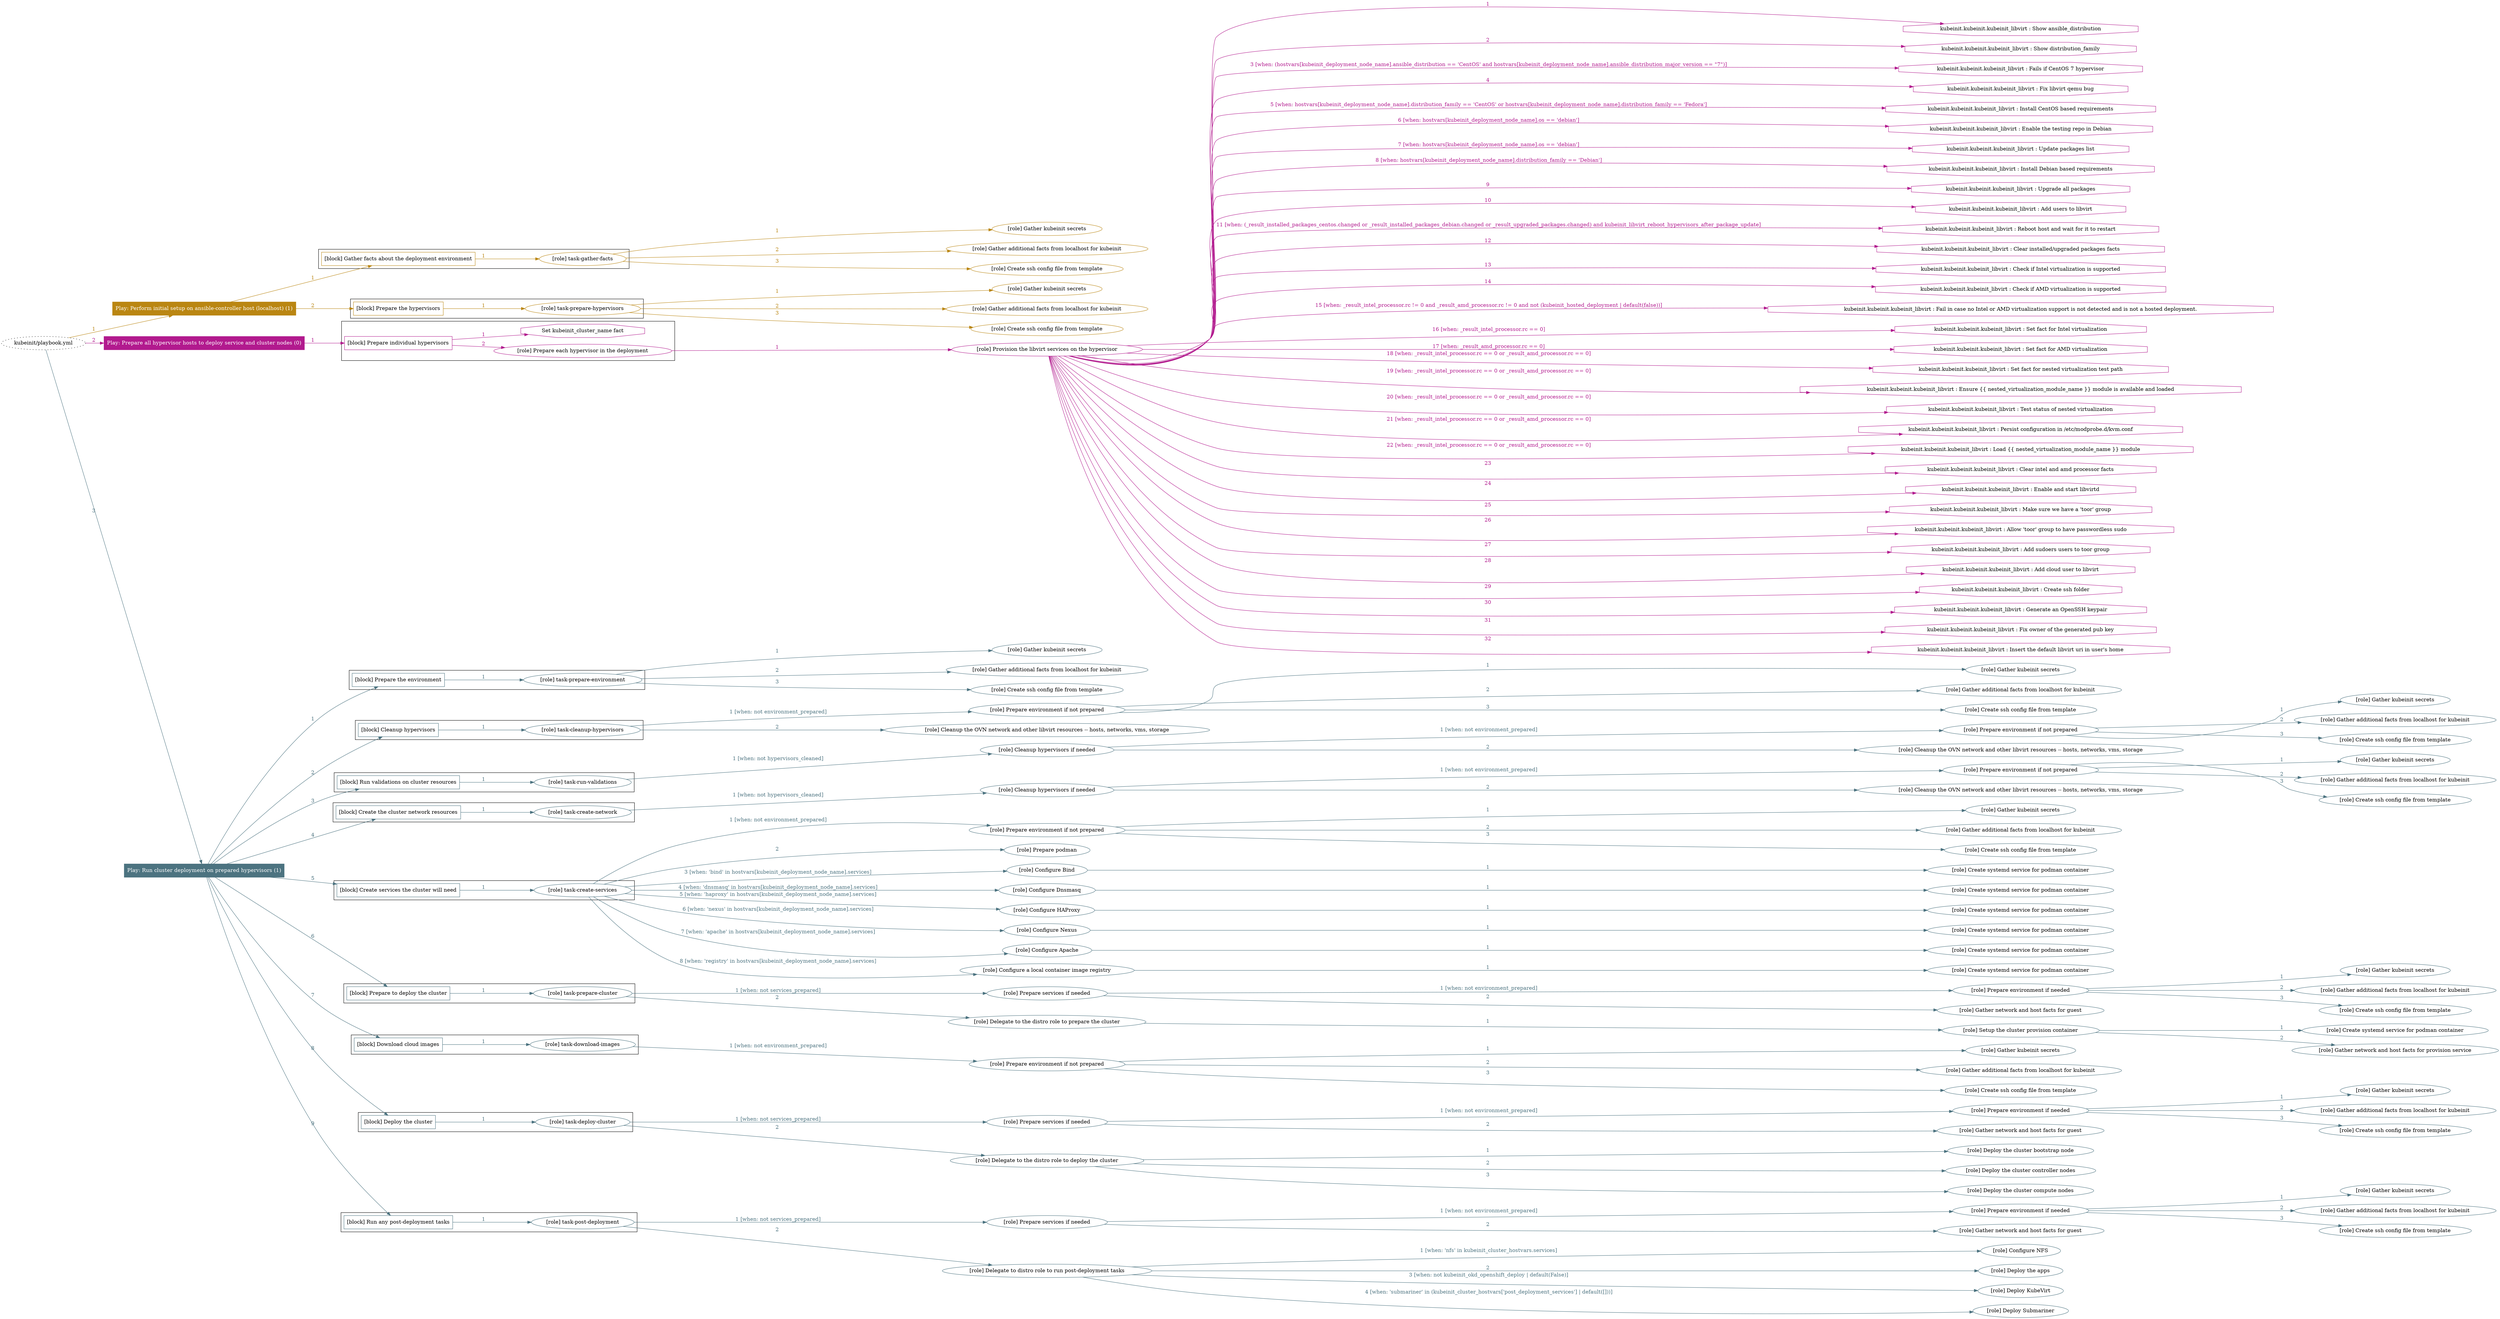 digraph {
	graph [concentrate=true ordering=in rankdir=LR ratio=fill]
	edge [esep=5 sep=10]
	"kubeinit/playbook.yml" [URL="/home/runner/work/kubeinit/kubeinit/kubeinit/playbook.yml" id=playbook_b30c8df4 style=dotted]
	play_b47d5373 [label="Play: Perform initial setup on ansible-controller host (localhost) (1)" URL="/home/runner/work/kubeinit/kubeinit/kubeinit/playbook.yml" color="#ba8612" fontcolor="#ffffff" id=play_b47d5373 shape=box style=filled tooltip=localhost]
	"kubeinit/playbook.yml" -> play_b47d5373 [label="1 " color="#ba8612" fontcolor="#ba8612" id=edge_4a4cba56 labeltooltip="1 " tooltip="1 "]
	subgraph "Gather kubeinit secrets" {
		role_397777e8 [label="[role] Gather kubeinit secrets" URL="/home/runner/.ansible/collections/ansible_collections/kubeinit/kubeinit/roles/kubeinit_prepare/tasks/gather_kubeinit_facts.yml" color="#ba8612" id=role_397777e8 tooltip="Gather kubeinit secrets"]
	}
	subgraph "Gather additional facts from localhost for kubeinit" {
		role_e5e0af47 [label="[role] Gather additional facts from localhost for kubeinit" URL="/home/runner/.ansible/collections/ansible_collections/kubeinit/kubeinit/roles/kubeinit_prepare/tasks/gather_kubeinit_facts.yml" color="#ba8612" id=role_e5e0af47 tooltip="Gather additional facts from localhost for kubeinit"]
	}
	subgraph "Create ssh config file from template" {
		role_29044900 [label="[role] Create ssh config file from template" URL="/home/runner/.ansible/collections/ansible_collections/kubeinit/kubeinit/roles/kubeinit_prepare/tasks/gather_kubeinit_facts.yml" color="#ba8612" id=role_29044900 tooltip="Create ssh config file from template"]
	}
	subgraph "task-gather-facts" {
		role_12e04ce2 [label="[role] task-gather-facts" URL="/home/runner/work/kubeinit/kubeinit/kubeinit/playbook.yml" color="#ba8612" id=role_12e04ce2 tooltip="task-gather-facts"]
		role_12e04ce2 -> role_397777e8 [label="1 " color="#ba8612" fontcolor="#ba8612" id=edge_fb7480e0 labeltooltip="1 " tooltip="1 "]
		role_12e04ce2 -> role_e5e0af47 [label="2 " color="#ba8612" fontcolor="#ba8612" id=edge_aa272e3e labeltooltip="2 " tooltip="2 "]
		role_12e04ce2 -> role_29044900 [label="3 " color="#ba8612" fontcolor="#ba8612" id=edge_68455389 labeltooltip="3 " tooltip="3 "]
	}
	subgraph "Gather kubeinit secrets" {
		role_6b62e2a5 [label="[role] Gather kubeinit secrets" URL="/home/runner/.ansible/collections/ansible_collections/kubeinit/kubeinit/roles/kubeinit_prepare/tasks/gather_kubeinit_facts.yml" color="#ba8612" id=role_6b62e2a5 tooltip="Gather kubeinit secrets"]
	}
	subgraph "Gather additional facts from localhost for kubeinit" {
		role_49a0b9f7 [label="[role] Gather additional facts from localhost for kubeinit" URL="/home/runner/.ansible/collections/ansible_collections/kubeinit/kubeinit/roles/kubeinit_prepare/tasks/gather_kubeinit_facts.yml" color="#ba8612" id=role_49a0b9f7 tooltip="Gather additional facts from localhost for kubeinit"]
	}
	subgraph "Create ssh config file from template" {
		role_85dc6ebf [label="[role] Create ssh config file from template" URL="/home/runner/.ansible/collections/ansible_collections/kubeinit/kubeinit/roles/kubeinit_prepare/tasks/gather_kubeinit_facts.yml" color="#ba8612" id=role_85dc6ebf tooltip="Create ssh config file from template"]
	}
	subgraph "task-prepare-hypervisors" {
		role_a46fbc18 [label="[role] task-prepare-hypervisors" URL="/home/runner/work/kubeinit/kubeinit/kubeinit/playbook.yml" color="#ba8612" id=role_a46fbc18 tooltip="task-prepare-hypervisors"]
		role_a46fbc18 -> role_6b62e2a5 [label="1 " color="#ba8612" fontcolor="#ba8612" id=edge_9903276f labeltooltip="1 " tooltip="1 "]
		role_a46fbc18 -> role_49a0b9f7 [label="2 " color="#ba8612" fontcolor="#ba8612" id=edge_8a616ef5 labeltooltip="2 " tooltip="2 "]
		role_a46fbc18 -> role_85dc6ebf [label="3 " color="#ba8612" fontcolor="#ba8612" id=edge_3b86604b labeltooltip="3 " tooltip="3 "]
	}
	subgraph "Play: Perform initial setup on ansible-controller host (localhost) (1)" {
		play_b47d5373 -> block_4e048249 [label=1 color="#ba8612" fontcolor="#ba8612" id=edge_59951e8b labeltooltip=1 tooltip=1]
		subgraph cluster_block_4e048249 {
			block_4e048249 [label="[block] Gather facts about the deployment environment" URL="/home/runner/work/kubeinit/kubeinit/kubeinit/playbook.yml" color="#ba8612" id=block_4e048249 labeltooltip="Gather facts about the deployment environment" shape=box tooltip="Gather facts about the deployment environment"]
			block_4e048249 -> role_12e04ce2 [label="1 " color="#ba8612" fontcolor="#ba8612" id=edge_ab6249f3 labeltooltip="1 " tooltip="1 "]
		}
		play_b47d5373 -> block_ef2f19ea [label=2 color="#ba8612" fontcolor="#ba8612" id=edge_f2c89d65 labeltooltip=2 tooltip=2]
		subgraph cluster_block_ef2f19ea {
			block_ef2f19ea [label="[block] Prepare the hypervisors" URL="/home/runner/work/kubeinit/kubeinit/kubeinit/playbook.yml" color="#ba8612" id=block_ef2f19ea labeltooltip="Prepare the hypervisors" shape=box tooltip="Prepare the hypervisors"]
			block_ef2f19ea -> role_a46fbc18 [label="1 " color="#ba8612" fontcolor="#ba8612" id=edge_335daa28 labeltooltip="1 " tooltip="1 "]
		}
	}
	play_477a6397 [label="Play: Prepare all hypervisor hosts to deploy service and cluster nodes (0)" URL="/home/runner/work/kubeinit/kubeinit/kubeinit/playbook.yml" color="#b21a8e" fontcolor="#ffffff" id=play_477a6397 shape=box style=filled tooltip="Play: Prepare all hypervisor hosts to deploy service and cluster nodes (0)"]
	"kubeinit/playbook.yml" -> play_477a6397 [label="2 " color="#b21a8e" fontcolor="#b21a8e" id=edge_125f164a labeltooltip="2 " tooltip="2 "]
	subgraph "Provision the libvirt services on the hypervisor" {
		role_d58465a3 [label="[role] Provision the libvirt services on the hypervisor" URL="/home/runner/.ansible/collections/ansible_collections/kubeinit/kubeinit/roles/kubeinit_prepare/tasks/prepare_hypervisor.yml" color="#b21a8e" id=role_d58465a3 tooltip="Provision the libvirt services on the hypervisor"]
		task_536b7053 [label="kubeinit.kubeinit.kubeinit_libvirt : Show ansible_distribution" URL="/home/runner/.ansible/collections/ansible_collections/kubeinit/kubeinit/roles/kubeinit_libvirt/tasks/main.yml" color="#b21a8e" id=task_536b7053 shape=octagon tooltip="kubeinit.kubeinit.kubeinit_libvirt : Show ansible_distribution"]
		role_d58465a3 -> task_536b7053 [label="1 " color="#b21a8e" fontcolor="#b21a8e" id=edge_cad43089 labeltooltip="1 " tooltip="1 "]
		task_72e6f84d [label="kubeinit.kubeinit.kubeinit_libvirt : Show distribution_family" URL="/home/runner/.ansible/collections/ansible_collections/kubeinit/kubeinit/roles/kubeinit_libvirt/tasks/main.yml" color="#b21a8e" id=task_72e6f84d shape=octagon tooltip="kubeinit.kubeinit.kubeinit_libvirt : Show distribution_family"]
		role_d58465a3 -> task_72e6f84d [label="2 " color="#b21a8e" fontcolor="#b21a8e" id=edge_40521859 labeltooltip="2 " tooltip="2 "]
		task_79b04680 [label="kubeinit.kubeinit.kubeinit_libvirt : Fails if CentOS 7 hypervisor" URL="/home/runner/.ansible/collections/ansible_collections/kubeinit/kubeinit/roles/kubeinit_libvirt/tasks/main.yml" color="#b21a8e" id=task_79b04680 shape=octagon tooltip="kubeinit.kubeinit.kubeinit_libvirt : Fails if CentOS 7 hypervisor"]
		role_d58465a3 -> task_79b04680 [label="3 [when: (hostvars[kubeinit_deployment_node_name].ansible_distribution == 'CentOS' and hostvars[kubeinit_deployment_node_name].ansible_distribution_major_version == \"7\")]" color="#b21a8e" fontcolor="#b21a8e" id=edge_a5d83db6 labeltooltip="3 [when: (hostvars[kubeinit_deployment_node_name].ansible_distribution == 'CentOS' and hostvars[kubeinit_deployment_node_name].ansible_distribution_major_version == \"7\")]" tooltip="3 [when: (hostvars[kubeinit_deployment_node_name].ansible_distribution == 'CentOS' and hostvars[kubeinit_deployment_node_name].ansible_distribution_major_version == \"7\")]"]
		task_5f8b0650 [label="kubeinit.kubeinit.kubeinit_libvirt : Fix libvirt qemu bug" URL="/home/runner/.ansible/collections/ansible_collections/kubeinit/kubeinit/roles/kubeinit_libvirt/tasks/main.yml" color="#b21a8e" id=task_5f8b0650 shape=octagon tooltip="kubeinit.kubeinit.kubeinit_libvirt : Fix libvirt qemu bug"]
		role_d58465a3 -> task_5f8b0650 [label="4 " color="#b21a8e" fontcolor="#b21a8e" id=edge_d5dc4bc6 labeltooltip="4 " tooltip="4 "]
		task_f33357bf [label="kubeinit.kubeinit.kubeinit_libvirt : Install CentOS based requirements" URL="/home/runner/.ansible/collections/ansible_collections/kubeinit/kubeinit/roles/kubeinit_libvirt/tasks/main.yml" color="#b21a8e" id=task_f33357bf shape=octagon tooltip="kubeinit.kubeinit.kubeinit_libvirt : Install CentOS based requirements"]
		role_d58465a3 -> task_f33357bf [label="5 [when: hostvars[kubeinit_deployment_node_name].distribution_family == 'CentOS' or hostvars[kubeinit_deployment_node_name].distribution_family == 'Fedora']" color="#b21a8e" fontcolor="#b21a8e" id=edge_238b3f3d labeltooltip="5 [when: hostvars[kubeinit_deployment_node_name].distribution_family == 'CentOS' or hostvars[kubeinit_deployment_node_name].distribution_family == 'Fedora']" tooltip="5 [when: hostvars[kubeinit_deployment_node_name].distribution_family == 'CentOS' or hostvars[kubeinit_deployment_node_name].distribution_family == 'Fedora']"]
		task_94da4f7a [label="kubeinit.kubeinit.kubeinit_libvirt : Enable the testing repo in Debian" URL="/home/runner/.ansible/collections/ansible_collections/kubeinit/kubeinit/roles/kubeinit_libvirt/tasks/main.yml" color="#b21a8e" id=task_94da4f7a shape=octagon tooltip="kubeinit.kubeinit.kubeinit_libvirt : Enable the testing repo in Debian"]
		role_d58465a3 -> task_94da4f7a [label="6 [when: hostvars[kubeinit_deployment_node_name].os == 'debian']" color="#b21a8e" fontcolor="#b21a8e" id=edge_b2179eda labeltooltip="6 [when: hostvars[kubeinit_deployment_node_name].os == 'debian']" tooltip="6 [when: hostvars[kubeinit_deployment_node_name].os == 'debian']"]
		task_0f91776f [label="kubeinit.kubeinit.kubeinit_libvirt : Update packages list" URL="/home/runner/.ansible/collections/ansible_collections/kubeinit/kubeinit/roles/kubeinit_libvirt/tasks/main.yml" color="#b21a8e" id=task_0f91776f shape=octagon tooltip="kubeinit.kubeinit.kubeinit_libvirt : Update packages list"]
		role_d58465a3 -> task_0f91776f [label="7 [when: hostvars[kubeinit_deployment_node_name].os == 'debian']" color="#b21a8e" fontcolor="#b21a8e" id=edge_98b0b5f2 labeltooltip="7 [when: hostvars[kubeinit_deployment_node_name].os == 'debian']" tooltip="7 [when: hostvars[kubeinit_deployment_node_name].os == 'debian']"]
		task_431e825f [label="kubeinit.kubeinit.kubeinit_libvirt : Install Debian based requirements" URL="/home/runner/.ansible/collections/ansible_collections/kubeinit/kubeinit/roles/kubeinit_libvirt/tasks/main.yml" color="#b21a8e" id=task_431e825f shape=octagon tooltip="kubeinit.kubeinit.kubeinit_libvirt : Install Debian based requirements"]
		role_d58465a3 -> task_431e825f [label="8 [when: hostvars[kubeinit_deployment_node_name].distribution_family == 'Debian']" color="#b21a8e" fontcolor="#b21a8e" id=edge_8cb538ac labeltooltip="8 [when: hostvars[kubeinit_deployment_node_name].distribution_family == 'Debian']" tooltip="8 [when: hostvars[kubeinit_deployment_node_name].distribution_family == 'Debian']"]
		task_258c4a76 [label="kubeinit.kubeinit.kubeinit_libvirt : Upgrade all packages" URL="/home/runner/.ansible/collections/ansible_collections/kubeinit/kubeinit/roles/kubeinit_libvirt/tasks/main.yml" color="#b21a8e" id=task_258c4a76 shape=octagon tooltip="kubeinit.kubeinit.kubeinit_libvirt : Upgrade all packages"]
		role_d58465a3 -> task_258c4a76 [label="9 " color="#b21a8e" fontcolor="#b21a8e" id=edge_672bf040 labeltooltip="9 " tooltip="9 "]
		task_dc9c72ba [label="kubeinit.kubeinit.kubeinit_libvirt : Add users to libvirt" URL="/home/runner/.ansible/collections/ansible_collections/kubeinit/kubeinit/roles/kubeinit_libvirt/tasks/main.yml" color="#b21a8e" id=task_dc9c72ba shape=octagon tooltip="kubeinit.kubeinit.kubeinit_libvirt : Add users to libvirt"]
		role_d58465a3 -> task_dc9c72ba [label="10 " color="#b21a8e" fontcolor="#b21a8e" id=edge_390c0916 labeltooltip="10 " tooltip="10 "]
		task_cd8af539 [label="kubeinit.kubeinit.kubeinit_libvirt : Reboot host and wait for it to restart" URL="/home/runner/.ansible/collections/ansible_collections/kubeinit/kubeinit/roles/kubeinit_libvirt/tasks/main.yml" color="#b21a8e" id=task_cd8af539 shape=octagon tooltip="kubeinit.kubeinit.kubeinit_libvirt : Reboot host and wait for it to restart"]
		role_d58465a3 -> task_cd8af539 [label="11 [when: (_result_installed_packages_centos.changed or _result_installed_packages_debian.changed or _result_upgraded_packages.changed) and kubeinit_libvirt_reboot_hypervisors_after_package_update]" color="#b21a8e" fontcolor="#b21a8e" id=edge_165febc9 labeltooltip="11 [when: (_result_installed_packages_centos.changed or _result_installed_packages_debian.changed or _result_upgraded_packages.changed) and kubeinit_libvirt_reboot_hypervisors_after_package_update]" tooltip="11 [when: (_result_installed_packages_centos.changed or _result_installed_packages_debian.changed or _result_upgraded_packages.changed) and kubeinit_libvirt_reboot_hypervisors_after_package_update]"]
		task_a5257f62 [label="kubeinit.kubeinit.kubeinit_libvirt : Clear installed/upgraded packages facts" URL="/home/runner/.ansible/collections/ansible_collections/kubeinit/kubeinit/roles/kubeinit_libvirt/tasks/main.yml" color="#b21a8e" id=task_a5257f62 shape=octagon tooltip="kubeinit.kubeinit.kubeinit_libvirt : Clear installed/upgraded packages facts"]
		role_d58465a3 -> task_a5257f62 [label="12 " color="#b21a8e" fontcolor="#b21a8e" id=edge_95fc6488 labeltooltip="12 " tooltip="12 "]
		task_9d2ef7ac [label="kubeinit.kubeinit.kubeinit_libvirt : Check if Intel virtualization is supported" URL="/home/runner/.ansible/collections/ansible_collections/kubeinit/kubeinit/roles/kubeinit_libvirt/tasks/main.yml" color="#b21a8e" id=task_9d2ef7ac shape=octagon tooltip="kubeinit.kubeinit.kubeinit_libvirt : Check if Intel virtualization is supported"]
		role_d58465a3 -> task_9d2ef7ac [label="13 " color="#b21a8e" fontcolor="#b21a8e" id=edge_6789d2f4 labeltooltip="13 " tooltip="13 "]
		task_9b3df967 [label="kubeinit.kubeinit.kubeinit_libvirt : Check if AMD virtualization is supported" URL="/home/runner/.ansible/collections/ansible_collections/kubeinit/kubeinit/roles/kubeinit_libvirt/tasks/main.yml" color="#b21a8e" id=task_9b3df967 shape=octagon tooltip="kubeinit.kubeinit.kubeinit_libvirt : Check if AMD virtualization is supported"]
		role_d58465a3 -> task_9b3df967 [label="14 " color="#b21a8e" fontcolor="#b21a8e" id=edge_da41de89 labeltooltip="14 " tooltip="14 "]
		task_cfec4bd6 [label="kubeinit.kubeinit.kubeinit_libvirt : Fail in case no Intel or AMD virtualization support is not detected and is not a hosted deployment." URL="/home/runner/.ansible/collections/ansible_collections/kubeinit/kubeinit/roles/kubeinit_libvirt/tasks/main.yml" color="#b21a8e" id=task_cfec4bd6 shape=octagon tooltip="kubeinit.kubeinit.kubeinit_libvirt : Fail in case no Intel or AMD virtualization support is not detected and is not a hosted deployment."]
		role_d58465a3 -> task_cfec4bd6 [label="15 [when: _result_intel_processor.rc != 0 and _result_amd_processor.rc != 0 and not (kubeinit_hosted_deployment | default(false))]" color="#b21a8e" fontcolor="#b21a8e" id=edge_ea1a3c3e labeltooltip="15 [when: _result_intel_processor.rc != 0 and _result_amd_processor.rc != 0 and not (kubeinit_hosted_deployment | default(false))]" tooltip="15 [when: _result_intel_processor.rc != 0 and _result_amd_processor.rc != 0 and not (kubeinit_hosted_deployment | default(false))]"]
		task_dd22b25c [label="kubeinit.kubeinit.kubeinit_libvirt : Set fact for Intel virtualization" URL="/home/runner/.ansible/collections/ansible_collections/kubeinit/kubeinit/roles/kubeinit_libvirt/tasks/main.yml" color="#b21a8e" id=task_dd22b25c shape=octagon tooltip="kubeinit.kubeinit.kubeinit_libvirt : Set fact for Intel virtualization"]
		role_d58465a3 -> task_dd22b25c [label="16 [when: _result_intel_processor.rc == 0]" color="#b21a8e" fontcolor="#b21a8e" id=edge_36e67ea7 labeltooltip="16 [when: _result_intel_processor.rc == 0]" tooltip="16 [when: _result_intel_processor.rc == 0]"]
		task_8953846a [label="kubeinit.kubeinit.kubeinit_libvirt : Set fact for AMD virtualization" URL="/home/runner/.ansible/collections/ansible_collections/kubeinit/kubeinit/roles/kubeinit_libvirt/tasks/main.yml" color="#b21a8e" id=task_8953846a shape=octagon tooltip="kubeinit.kubeinit.kubeinit_libvirt : Set fact for AMD virtualization"]
		role_d58465a3 -> task_8953846a [label="17 [when: _result_amd_processor.rc == 0]" color="#b21a8e" fontcolor="#b21a8e" id=edge_219b5e39 labeltooltip="17 [when: _result_amd_processor.rc == 0]" tooltip="17 [when: _result_amd_processor.rc == 0]"]
		task_dc90039c [label="kubeinit.kubeinit.kubeinit_libvirt : Set fact for nested virtualization test path" URL="/home/runner/.ansible/collections/ansible_collections/kubeinit/kubeinit/roles/kubeinit_libvirt/tasks/main.yml" color="#b21a8e" id=task_dc90039c shape=octagon tooltip="kubeinit.kubeinit.kubeinit_libvirt : Set fact for nested virtualization test path"]
		role_d58465a3 -> task_dc90039c [label="18 [when: _result_intel_processor.rc == 0 or _result_amd_processor.rc == 0]" color="#b21a8e" fontcolor="#b21a8e" id=edge_5b5e0303 labeltooltip="18 [when: _result_intel_processor.rc == 0 or _result_amd_processor.rc == 0]" tooltip="18 [when: _result_intel_processor.rc == 0 or _result_amd_processor.rc == 0]"]
		task_0b0d2002 [label="kubeinit.kubeinit.kubeinit_libvirt : Ensure {{ nested_virtualization_module_name }} module is available and loaded" URL="/home/runner/.ansible/collections/ansible_collections/kubeinit/kubeinit/roles/kubeinit_libvirt/tasks/main.yml" color="#b21a8e" id=task_0b0d2002 shape=octagon tooltip="kubeinit.kubeinit.kubeinit_libvirt : Ensure {{ nested_virtualization_module_name }} module is available and loaded"]
		role_d58465a3 -> task_0b0d2002 [label="19 [when: _result_intel_processor.rc == 0 or _result_amd_processor.rc == 0]" color="#b21a8e" fontcolor="#b21a8e" id=edge_6bfd8c99 labeltooltip="19 [when: _result_intel_processor.rc == 0 or _result_amd_processor.rc == 0]" tooltip="19 [when: _result_intel_processor.rc == 0 or _result_amd_processor.rc == 0]"]
		task_002a645c [label="kubeinit.kubeinit.kubeinit_libvirt : Test status of nested virtualization" URL="/home/runner/.ansible/collections/ansible_collections/kubeinit/kubeinit/roles/kubeinit_libvirt/tasks/main.yml" color="#b21a8e" id=task_002a645c shape=octagon tooltip="kubeinit.kubeinit.kubeinit_libvirt : Test status of nested virtualization"]
		role_d58465a3 -> task_002a645c [label="20 [when: _result_intel_processor.rc == 0 or _result_amd_processor.rc == 0]" color="#b21a8e" fontcolor="#b21a8e" id=edge_01480719 labeltooltip="20 [when: _result_intel_processor.rc == 0 or _result_amd_processor.rc == 0]" tooltip="20 [when: _result_intel_processor.rc == 0 or _result_amd_processor.rc == 0]"]
		task_7b587406 [label="kubeinit.kubeinit.kubeinit_libvirt : Persist configuration in /etc/modprobe.d/kvm.conf" URL="/home/runner/.ansible/collections/ansible_collections/kubeinit/kubeinit/roles/kubeinit_libvirt/tasks/main.yml" color="#b21a8e" id=task_7b587406 shape=octagon tooltip="kubeinit.kubeinit.kubeinit_libvirt : Persist configuration in /etc/modprobe.d/kvm.conf"]
		role_d58465a3 -> task_7b587406 [label="21 [when: _result_intel_processor.rc == 0 or _result_amd_processor.rc == 0]" color="#b21a8e" fontcolor="#b21a8e" id=edge_959872f6 labeltooltip="21 [when: _result_intel_processor.rc == 0 or _result_amd_processor.rc == 0]" tooltip="21 [when: _result_intel_processor.rc == 0 or _result_amd_processor.rc == 0]"]
		task_fb97d168 [label="kubeinit.kubeinit.kubeinit_libvirt : Load {{ nested_virtualization_module_name }} module" URL="/home/runner/.ansible/collections/ansible_collections/kubeinit/kubeinit/roles/kubeinit_libvirt/tasks/main.yml" color="#b21a8e" id=task_fb97d168 shape=octagon tooltip="kubeinit.kubeinit.kubeinit_libvirt : Load {{ nested_virtualization_module_name }} module"]
		role_d58465a3 -> task_fb97d168 [label="22 [when: _result_intel_processor.rc == 0 or _result_amd_processor.rc == 0]" color="#b21a8e" fontcolor="#b21a8e" id=edge_6a218dec labeltooltip="22 [when: _result_intel_processor.rc == 0 or _result_amd_processor.rc == 0]" tooltip="22 [when: _result_intel_processor.rc == 0 or _result_amd_processor.rc == 0]"]
		task_02bb9ead [label="kubeinit.kubeinit.kubeinit_libvirt : Clear intel and amd processor facts" URL="/home/runner/.ansible/collections/ansible_collections/kubeinit/kubeinit/roles/kubeinit_libvirt/tasks/main.yml" color="#b21a8e" id=task_02bb9ead shape=octagon tooltip="kubeinit.kubeinit.kubeinit_libvirt : Clear intel and amd processor facts"]
		role_d58465a3 -> task_02bb9ead [label="23 " color="#b21a8e" fontcolor="#b21a8e" id=edge_0d8021ce labeltooltip="23 " tooltip="23 "]
		task_f7e11efc [label="kubeinit.kubeinit.kubeinit_libvirt : Enable and start libvirtd" URL="/home/runner/.ansible/collections/ansible_collections/kubeinit/kubeinit/roles/kubeinit_libvirt/tasks/main.yml" color="#b21a8e" id=task_f7e11efc shape=octagon tooltip="kubeinit.kubeinit.kubeinit_libvirt : Enable and start libvirtd"]
		role_d58465a3 -> task_f7e11efc [label="24 " color="#b21a8e" fontcolor="#b21a8e" id=edge_0b00f8a8 labeltooltip="24 " tooltip="24 "]
		task_8975e908 [label="kubeinit.kubeinit.kubeinit_libvirt : Make sure we have a 'toor' group" URL="/home/runner/.ansible/collections/ansible_collections/kubeinit/kubeinit/roles/kubeinit_libvirt/tasks/60_create_cloud_user.yml" color="#b21a8e" id=task_8975e908 shape=octagon tooltip="kubeinit.kubeinit.kubeinit_libvirt : Make sure we have a 'toor' group"]
		role_d58465a3 -> task_8975e908 [label="25 " color="#b21a8e" fontcolor="#b21a8e" id=edge_bdd17104 labeltooltip="25 " tooltip="25 "]
		task_bd07149f [label="kubeinit.kubeinit.kubeinit_libvirt : Allow 'toor' group to have passwordless sudo" URL="/home/runner/.ansible/collections/ansible_collections/kubeinit/kubeinit/roles/kubeinit_libvirt/tasks/60_create_cloud_user.yml" color="#b21a8e" id=task_bd07149f shape=octagon tooltip="kubeinit.kubeinit.kubeinit_libvirt : Allow 'toor' group to have passwordless sudo"]
		role_d58465a3 -> task_bd07149f [label="26 " color="#b21a8e" fontcolor="#b21a8e" id=edge_1f297336 labeltooltip="26 " tooltip="26 "]
		task_73581dbe [label="kubeinit.kubeinit.kubeinit_libvirt : Add sudoers users to toor group" URL="/home/runner/.ansible/collections/ansible_collections/kubeinit/kubeinit/roles/kubeinit_libvirt/tasks/60_create_cloud_user.yml" color="#b21a8e" id=task_73581dbe shape=octagon tooltip="kubeinit.kubeinit.kubeinit_libvirt : Add sudoers users to toor group"]
		role_d58465a3 -> task_73581dbe [label="27 " color="#b21a8e" fontcolor="#b21a8e" id=edge_48e3073e labeltooltip="27 " tooltip="27 "]
		task_75697a4b [label="kubeinit.kubeinit.kubeinit_libvirt : Add cloud user to libvirt" URL="/home/runner/.ansible/collections/ansible_collections/kubeinit/kubeinit/roles/kubeinit_libvirt/tasks/60_create_cloud_user.yml" color="#b21a8e" id=task_75697a4b shape=octagon tooltip="kubeinit.kubeinit.kubeinit_libvirt : Add cloud user to libvirt"]
		role_d58465a3 -> task_75697a4b [label="28 " color="#b21a8e" fontcolor="#b21a8e" id=edge_d0e8d7fd labeltooltip="28 " tooltip="28 "]
		task_7019118d [label="kubeinit.kubeinit.kubeinit_libvirt : Create ssh folder" URL="/home/runner/.ansible/collections/ansible_collections/kubeinit/kubeinit/roles/kubeinit_libvirt/tasks/60_create_cloud_user.yml" color="#b21a8e" id=task_7019118d shape=octagon tooltip="kubeinit.kubeinit.kubeinit_libvirt : Create ssh folder"]
		role_d58465a3 -> task_7019118d [label="29 " color="#b21a8e" fontcolor="#b21a8e" id=edge_6e915301 labeltooltip="29 " tooltip="29 "]
		task_a13cb86c [label="kubeinit.kubeinit.kubeinit_libvirt : Generate an OpenSSH keypair" URL="/home/runner/.ansible/collections/ansible_collections/kubeinit/kubeinit/roles/kubeinit_libvirt/tasks/60_create_cloud_user.yml" color="#b21a8e" id=task_a13cb86c shape=octagon tooltip="kubeinit.kubeinit.kubeinit_libvirt : Generate an OpenSSH keypair"]
		role_d58465a3 -> task_a13cb86c [label="30 " color="#b21a8e" fontcolor="#b21a8e" id=edge_463e56be labeltooltip="30 " tooltip="30 "]
		task_932a3292 [label="kubeinit.kubeinit.kubeinit_libvirt : Fix owner of the generated pub key" URL="/home/runner/.ansible/collections/ansible_collections/kubeinit/kubeinit/roles/kubeinit_libvirt/tasks/60_create_cloud_user.yml" color="#b21a8e" id=task_932a3292 shape=octagon tooltip="kubeinit.kubeinit.kubeinit_libvirt : Fix owner of the generated pub key"]
		role_d58465a3 -> task_932a3292 [label="31 " color="#b21a8e" fontcolor="#b21a8e" id=edge_e7feabb8 labeltooltip="31 " tooltip="31 "]
		task_74eca891 [label="kubeinit.kubeinit.kubeinit_libvirt : Insert the default libvirt uri in user's home" URL="/home/runner/.ansible/collections/ansible_collections/kubeinit/kubeinit/roles/kubeinit_libvirt/tasks/60_create_cloud_user.yml" color="#b21a8e" id=task_74eca891 shape=octagon tooltip="kubeinit.kubeinit.kubeinit_libvirt : Insert the default libvirt uri in user's home"]
		role_d58465a3 -> task_74eca891 [label="32 " color="#b21a8e" fontcolor="#b21a8e" id=edge_5af3e67c labeltooltip="32 " tooltip="32 "]
	}
	subgraph "Prepare each hypervisor in the deployment" {
		role_730a60ef [label="[role] Prepare each hypervisor in the deployment" URL="/home/runner/work/kubeinit/kubeinit/kubeinit/playbook.yml" color="#b21a8e" id=role_730a60ef tooltip="Prepare each hypervisor in the deployment"]
		role_730a60ef -> role_d58465a3 [label="1 " color="#b21a8e" fontcolor="#b21a8e" id=edge_87cb405f labeltooltip="1 " tooltip="1 "]
	}
	subgraph "Play: Prepare all hypervisor hosts to deploy service and cluster nodes (0)" {
		play_477a6397 -> block_3406571d [label=1 color="#b21a8e" fontcolor="#b21a8e" id=edge_da98d6f6 labeltooltip=1 tooltip=1]
		subgraph cluster_block_3406571d {
			block_3406571d [label="[block] Prepare individual hypervisors" URL="/home/runner/work/kubeinit/kubeinit/kubeinit/playbook.yml" color="#b21a8e" id=block_3406571d labeltooltip="Prepare individual hypervisors" shape=box tooltip="Prepare individual hypervisors"]
			block_3406571d -> role_730a60ef [label="2 " color="#b21a8e" fontcolor="#b21a8e" id=edge_79679a45 labeltooltip="2 " tooltip="2 "]
			task_a60410d5 [label="Set kubeinit_cluster_name fact" URL="/home/runner/work/kubeinit/kubeinit/kubeinit/playbook.yml" color="#b21a8e" id=task_a60410d5 shape=octagon tooltip="Set kubeinit_cluster_name fact"]
			block_3406571d -> task_a60410d5 [label="1 " color="#b21a8e" fontcolor="#b21a8e" id=edge_8f766a13 labeltooltip="1 " tooltip="1 "]
		}
	}
	play_afa496fe [label="Play: Run cluster deployment on prepared hypervisors (1)" URL="/home/runner/work/kubeinit/kubeinit/kubeinit/playbook.yml" color="#4c7380" fontcolor="#ffffff" id=play_afa496fe shape=box style=filled tooltip=localhost]
	"kubeinit/playbook.yml" -> play_afa496fe [label="3 " color="#4c7380" fontcolor="#4c7380" id=edge_3c1610e0 labeltooltip="3 " tooltip="3 "]
	subgraph "Gather kubeinit secrets" {
		role_80a85cb9 [label="[role] Gather kubeinit secrets" URL="/home/runner/.ansible/collections/ansible_collections/kubeinit/kubeinit/roles/kubeinit_prepare/tasks/gather_kubeinit_facts.yml" color="#4c7380" id=role_80a85cb9 tooltip="Gather kubeinit secrets"]
	}
	subgraph "Gather additional facts from localhost for kubeinit" {
		role_b1076800 [label="[role] Gather additional facts from localhost for kubeinit" URL="/home/runner/.ansible/collections/ansible_collections/kubeinit/kubeinit/roles/kubeinit_prepare/tasks/gather_kubeinit_facts.yml" color="#4c7380" id=role_b1076800 tooltip="Gather additional facts from localhost for kubeinit"]
	}
	subgraph "Create ssh config file from template" {
		role_faeeef37 [label="[role] Create ssh config file from template" URL="/home/runner/.ansible/collections/ansible_collections/kubeinit/kubeinit/roles/kubeinit_prepare/tasks/gather_kubeinit_facts.yml" color="#4c7380" id=role_faeeef37 tooltip="Create ssh config file from template"]
	}
	subgraph "task-prepare-environment" {
		role_a6405253 [label="[role] task-prepare-environment" URL="/home/runner/work/kubeinit/kubeinit/kubeinit/playbook.yml" color="#4c7380" id=role_a6405253 tooltip="task-prepare-environment"]
		role_a6405253 -> role_80a85cb9 [label="1 " color="#4c7380" fontcolor="#4c7380" id=edge_cadff33e labeltooltip="1 " tooltip="1 "]
		role_a6405253 -> role_b1076800 [label="2 " color="#4c7380" fontcolor="#4c7380" id=edge_13310417 labeltooltip="2 " tooltip="2 "]
		role_a6405253 -> role_faeeef37 [label="3 " color="#4c7380" fontcolor="#4c7380" id=edge_1fcfc786 labeltooltip="3 " tooltip="3 "]
	}
	subgraph "Gather kubeinit secrets" {
		role_9eeb9a91 [label="[role] Gather kubeinit secrets" URL="/home/runner/.ansible/collections/ansible_collections/kubeinit/kubeinit/roles/kubeinit_prepare/tasks/gather_kubeinit_facts.yml" color="#4c7380" id=role_9eeb9a91 tooltip="Gather kubeinit secrets"]
	}
	subgraph "Gather additional facts from localhost for kubeinit" {
		role_d86de88c [label="[role] Gather additional facts from localhost for kubeinit" URL="/home/runner/.ansible/collections/ansible_collections/kubeinit/kubeinit/roles/kubeinit_prepare/tasks/gather_kubeinit_facts.yml" color="#4c7380" id=role_d86de88c tooltip="Gather additional facts from localhost for kubeinit"]
	}
	subgraph "Create ssh config file from template" {
		role_337fbf3e [label="[role] Create ssh config file from template" URL="/home/runner/.ansible/collections/ansible_collections/kubeinit/kubeinit/roles/kubeinit_prepare/tasks/gather_kubeinit_facts.yml" color="#4c7380" id=role_337fbf3e tooltip="Create ssh config file from template"]
	}
	subgraph "Prepare environment if not prepared" {
		role_456e7661 [label="[role] Prepare environment if not prepared" URL="/home/runner/.ansible/collections/ansible_collections/kubeinit/kubeinit/roles/kubeinit_prepare/tasks/cleanup_hypervisors.yml" color="#4c7380" id=role_456e7661 tooltip="Prepare environment if not prepared"]
		role_456e7661 -> role_9eeb9a91 [label="1 " color="#4c7380" fontcolor="#4c7380" id=edge_da3da4c5 labeltooltip="1 " tooltip="1 "]
		role_456e7661 -> role_d86de88c [label="2 " color="#4c7380" fontcolor="#4c7380" id=edge_7732398b labeltooltip="2 " tooltip="2 "]
		role_456e7661 -> role_337fbf3e [label="3 " color="#4c7380" fontcolor="#4c7380" id=edge_d1f66d4f labeltooltip="3 " tooltip="3 "]
	}
	subgraph "Cleanup the OVN network and other libvirt resources -- hosts, networks, vms, storage" {
		role_6fac415a [label="[role] Cleanup the OVN network and other libvirt resources -- hosts, networks, vms, storage" URL="/home/runner/.ansible/collections/ansible_collections/kubeinit/kubeinit/roles/kubeinit_prepare/tasks/cleanup_hypervisors.yml" color="#4c7380" id=role_6fac415a tooltip="Cleanup the OVN network and other libvirt resources -- hosts, networks, vms, storage"]
	}
	subgraph "task-cleanup-hypervisors" {
		role_728b0e1e [label="[role] task-cleanup-hypervisors" URL="/home/runner/work/kubeinit/kubeinit/kubeinit/playbook.yml" color="#4c7380" id=role_728b0e1e tooltip="task-cleanup-hypervisors"]
		role_728b0e1e -> role_456e7661 [label="1 [when: not environment_prepared]" color="#4c7380" fontcolor="#4c7380" id=edge_37082520 labeltooltip="1 [when: not environment_prepared]" tooltip="1 [when: not environment_prepared]"]
		role_728b0e1e -> role_6fac415a [label="2 " color="#4c7380" fontcolor="#4c7380" id=edge_9246ab6b labeltooltip="2 " tooltip="2 "]
	}
	subgraph "Gather kubeinit secrets" {
		role_5ec07303 [label="[role] Gather kubeinit secrets" URL="/home/runner/.ansible/collections/ansible_collections/kubeinit/kubeinit/roles/kubeinit_prepare/tasks/gather_kubeinit_facts.yml" color="#4c7380" id=role_5ec07303 tooltip="Gather kubeinit secrets"]
	}
	subgraph "Gather additional facts from localhost for kubeinit" {
		role_c61f6aeb [label="[role] Gather additional facts from localhost for kubeinit" URL="/home/runner/.ansible/collections/ansible_collections/kubeinit/kubeinit/roles/kubeinit_prepare/tasks/gather_kubeinit_facts.yml" color="#4c7380" id=role_c61f6aeb tooltip="Gather additional facts from localhost for kubeinit"]
	}
	subgraph "Create ssh config file from template" {
		role_21fc3c4c [label="[role] Create ssh config file from template" URL="/home/runner/.ansible/collections/ansible_collections/kubeinit/kubeinit/roles/kubeinit_prepare/tasks/gather_kubeinit_facts.yml" color="#4c7380" id=role_21fc3c4c tooltip="Create ssh config file from template"]
	}
	subgraph "Prepare environment if not prepared" {
		role_9829f147 [label="[role] Prepare environment if not prepared" URL="/home/runner/.ansible/collections/ansible_collections/kubeinit/kubeinit/roles/kubeinit_prepare/tasks/cleanup_hypervisors.yml" color="#4c7380" id=role_9829f147 tooltip="Prepare environment if not prepared"]
		role_9829f147 -> role_5ec07303 [label="1 " color="#4c7380" fontcolor="#4c7380" id=edge_47540bbb labeltooltip="1 " tooltip="1 "]
		role_9829f147 -> role_c61f6aeb [label="2 " color="#4c7380" fontcolor="#4c7380" id=edge_d0aa39af labeltooltip="2 " tooltip="2 "]
		role_9829f147 -> role_21fc3c4c [label="3 " color="#4c7380" fontcolor="#4c7380" id=edge_03948b8c labeltooltip="3 " tooltip="3 "]
	}
	subgraph "Cleanup the OVN network and other libvirt resources -- hosts, networks, vms, storage" {
		role_9daa2702 [label="[role] Cleanup the OVN network and other libvirt resources -- hosts, networks, vms, storage" URL="/home/runner/.ansible/collections/ansible_collections/kubeinit/kubeinit/roles/kubeinit_prepare/tasks/cleanup_hypervisors.yml" color="#4c7380" id=role_9daa2702 tooltip="Cleanup the OVN network and other libvirt resources -- hosts, networks, vms, storage"]
	}
	subgraph "Cleanup hypervisors if needed" {
		role_68bb7ba3 [label="[role] Cleanup hypervisors if needed" URL="/home/runner/.ansible/collections/ansible_collections/kubeinit/kubeinit/roles/kubeinit_validations/tasks/main.yml" color="#4c7380" id=role_68bb7ba3 tooltip="Cleanup hypervisors if needed"]
		role_68bb7ba3 -> role_9829f147 [label="1 [when: not environment_prepared]" color="#4c7380" fontcolor="#4c7380" id=edge_ec49c54c labeltooltip="1 [when: not environment_prepared]" tooltip="1 [when: not environment_prepared]"]
		role_68bb7ba3 -> role_9daa2702 [label="2 " color="#4c7380" fontcolor="#4c7380" id=edge_9e35041d labeltooltip="2 " tooltip="2 "]
	}
	subgraph "task-run-validations" {
		role_2d20ad78 [label="[role] task-run-validations" URL="/home/runner/work/kubeinit/kubeinit/kubeinit/playbook.yml" color="#4c7380" id=role_2d20ad78 tooltip="task-run-validations"]
		role_2d20ad78 -> role_68bb7ba3 [label="1 [when: not hypervisors_cleaned]" color="#4c7380" fontcolor="#4c7380" id=edge_20886ec0 labeltooltip="1 [when: not hypervisors_cleaned]" tooltip="1 [when: not hypervisors_cleaned]"]
	}
	subgraph "Gather kubeinit secrets" {
		role_072d8c41 [label="[role] Gather kubeinit secrets" URL="/home/runner/.ansible/collections/ansible_collections/kubeinit/kubeinit/roles/kubeinit_prepare/tasks/gather_kubeinit_facts.yml" color="#4c7380" id=role_072d8c41 tooltip="Gather kubeinit secrets"]
	}
	subgraph "Gather additional facts from localhost for kubeinit" {
		role_f1205270 [label="[role] Gather additional facts from localhost for kubeinit" URL="/home/runner/.ansible/collections/ansible_collections/kubeinit/kubeinit/roles/kubeinit_prepare/tasks/gather_kubeinit_facts.yml" color="#4c7380" id=role_f1205270 tooltip="Gather additional facts from localhost for kubeinit"]
	}
	subgraph "Create ssh config file from template" {
		role_f699e57a [label="[role] Create ssh config file from template" URL="/home/runner/.ansible/collections/ansible_collections/kubeinit/kubeinit/roles/kubeinit_prepare/tasks/gather_kubeinit_facts.yml" color="#4c7380" id=role_f699e57a tooltip="Create ssh config file from template"]
	}
	subgraph "Prepare environment if not prepared" {
		role_fbd259a5 [label="[role] Prepare environment if not prepared" URL="/home/runner/.ansible/collections/ansible_collections/kubeinit/kubeinit/roles/kubeinit_prepare/tasks/cleanup_hypervisors.yml" color="#4c7380" id=role_fbd259a5 tooltip="Prepare environment if not prepared"]
		role_fbd259a5 -> role_072d8c41 [label="1 " color="#4c7380" fontcolor="#4c7380" id=edge_66e826bc labeltooltip="1 " tooltip="1 "]
		role_fbd259a5 -> role_f1205270 [label="2 " color="#4c7380" fontcolor="#4c7380" id=edge_d060e921 labeltooltip="2 " tooltip="2 "]
		role_fbd259a5 -> role_f699e57a [label="3 " color="#4c7380" fontcolor="#4c7380" id=edge_2e10bc15 labeltooltip="3 " tooltip="3 "]
	}
	subgraph "Cleanup the OVN network and other libvirt resources -- hosts, networks, vms, storage" {
		role_e4488568 [label="[role] Cleanup the OVN network and other libvirt resources -- hosts, networks, vms, storage" URL="/home/runner/.ansible/collections/ansible_collections/kubeinit/kubeinit/roles/kubeinit_prepare/tasks/cleanup_hypervisors.yml" color="#4c7380" id=role_e4488568 tooltip="Cleanup the OVN network and other libvirt resources -- hosts, networks, vms, storage"]
	}
	subgraph "Cleanup hypervisors if needed" {
		role_f4ece16b [label="[role] Cleanup hypervisors if needed" URL="/home/runner/.ansible/collections/ansible_collections/kubeinit/kubeinit/roles/kubeinit_libvirt/tasks/create_network.yml" color="#4c7380" id=role_f4ece16b tooltip="Cleanup hypervisors if needed"]
		role_f4ece16b -> role_fbd259a5 [label="1 [when: not environment_prepared]" color="#4c7380" fontcolor="#4c7380" id=edge_43026eaa labeltooltip="1 [when: not environment_prepared]" tooltip="1 [when: not environment_prepared]"]
		role_f4ece16b -> role_e4488568 [label="2 " color="#4c7380" fontcolor="#4c7380" id=edge_2bd3730c labeltooltip="2 " tooltip="2 "]
	}
	subgraph "task-create-network" {
		role_948e83cc [label="[role] task-create-network" URL="/home/runner/work/kubeinit/kubeinit/kubeinit/playbook.yml" color="#4c7380" id=role_948e83cc tooltip="task-create-network"]
		role_948e83cc -> role_f4ece16b [label="1 [when: not hypervisors_cleaned]" color="#4c7380" fontcolor="#4c7380" id=edge_53442bbb labeltooltip="1 [when: not hypervisors_cleaned]" tooltip="1 [when: not hypervisors_cleaned]"]
	}
	subgraph "Gather kubeinit secrets" {
		role_0a793aed [label="[role] Gather kubeinit secrets" URL="/home/runner/.ansible/collections/ansible_collections/kubeinit/kubeinit/roles/kubeinit_prepare/tasks/gather_kubeinit_facts.yml" color="#4c7380" id=role_0a793aed tooltip="Gather kubeinit secrets"]
	}
	subgraph "Gather additional facts from localhost for kubeinit" {
		role_f618eeae [label="[role] Gather additional facts from localhost for kubeinit" URL="/home/runner/.ansible/collections/ansible_collections/kubeinit/kubeinit/roles/kubeinit_prepare/tasks/gather_kubeinit_facts.yml" color="#4c7380" id=role_f618eeae tooltip="Gather additional facts from localhost for kubeinit"]
	}
	subgraph "Create ssh config file from template" {
		role_7e721db8 [label="[role] Create ssh config file from template" URL="/home/runner/.ansible/collections/ansible_collections/kubeinit/kubeinit/roles/kubeinit_prepare/tasks/gather_kubeinit_facts.yml" color="#4c7380" id=role_7e721db8 tooltip="Create ssh config file from template"]
	}
	subgraph "Prepare environment if not prepared" {
		role_ff870cd8 [label="[role] Prepare environment if not prepared" URL="/home/runner/.ansible/collections/ansible_collections/kubeinit/kubeinit/roles/kubeinit_services/tasks/main.yml" color="#4c7380" id=role_ff870cd8 tooltip="Prepare environment if not prepared"]
		role_ff870cd8 -> role_0a793aed [label="1 " color="#4c7380" fontcolor="#4c7380" id=edge_e0a2ca70 labeltooltip="1 " tooltip="1 "]
		role_ff870cd8 -> role_f618eeae [label="2 " color="#4c7380" fontcolor="#4c7380" id=edge_f4cf0a81 labeltooltip="2 " tooltip="2 "]
		role_ff870cd8 -> role_7e721db8 [label="3 " color="#4c7380" fontcolor="#4c7380" id=edge_fbe6a810 labeltooltip="3 " tooltip="3 "]
	}
	subgraph "Prepare podman" {
		role_de33c49b [label="[role] Prepare podman" URL="/home/runner/.ansible/collections/ansible_collections/kubeinit/kubeinit/roles/kubeinit_services/tasks/00_create_service_pod.yml" color="#4c7380" id=role_de33c49b tooltip="Prepare podman"]
	}
	subgraph "Create systemd service for podman container" {
		role_ef7b6520 [label="[role] Create systemd service for podman container" URL="/home/runner/.ansible/collections/ansible_collections/kubeinit/kubeinit/roles/kubeinit_bind/tasks/main.yml" color="#4c7380" id=role_ef7b6520 tooltip="Create systemd service for podman container"]
	}
	subgraph "Configure Bind" {
		role_b9fae113 [label="[role] Configure Bind" URL="/home/runner/.ansible/collections/ansible_collections/kubeinit/kubeinit/roles/kubeinit_services/tasks/start_services_containers.yml" color="#4c7380" id=role_b9fae113 tooltip="Configure Bind"]
		role_b9fae113 -> role_ef7b6520 [label="1 " color="#4c7380" fontcolor="#4c7380" id=edge_24641e9a labeltooltip="1 " tooltip="1 "]
	}
	subgraph "Create systemd service for podman container" {
		role_87e289f9 [label="[role] Create systemd service for podman container" URL="/home/runner/.ansible/collections/ansible_collections/kubeinit/kubeinit/roles/kubeinit_dnsmasq/tasks/main.yml" color="#4c7380" id=role_87e289f9 tooltip="Create systemd service for podman container"]
	}
	subgraph "Configure Dnsmasq" {
		role_974f73e8 [label="[role] Configure Dnsmasq" URL="/home/runner/.ansible/collections/ansible_collections/kubeinit/kubeinit/roles/kubeinit_services/tasks/start_services_containers.yml" color="#4c7380" id=role_974f73e8 tooltip="Configure Dnsmasq"]
		role_974f73e8 -> role_87e289f9 [label="1 " color="#4c7380" fontcolor="#4c7380" id=edge_1a4d65f4 labeltooltip="1 " tooltip="1 "]
	}
	subgraph "Create systemd service for podman container" {
		role_3cac389c [label="[role] Create systemd service for podman container" URL="/home/runner/.ansible/collections/ansible_collections/kubeinit/kubeinit/roles/kubeinit_haproxy/tasks/main.yml" color="#4c7380" id=role_3cac389c tooltip="Create systemd service for podman container"]
	}
	subgraph "Configure HAProxy" {
		role_c5f98d1c [label="[role] Configure HAProxy" URL="/home/runner/.ansible/collections/ansible_collections/kubeinit/kubeinit/roles/kubeinit_services/tasks/start_services_containers.yml" color="#4c7380" id=role_c5f98d1c tooltip="Configure HAProxy"]
		role_c5f98d1c -> role_3cac389c [label="1 " color="#4c7380" fontcolor="#4c7380" id=edge_080dab0b labeltooltip="1 " tooltip="1 "]
	}
	subgraph "Create systemd service for podman container" {
		role_546df00f [label="[role] Create systemd service for podman container" URL="/home/runner/.ansible/collections/ansible_collections/kubeinit/kubeinit/roles/kubeinit_nexus/tasks/main.yml" color="#4c7380" id=role_546df00f tooltip="Create systemd service for podman container"]
	}
	subgraph "Configure Nexus" {
		role_9abbb39a [label="[role] Configure Nexus" URL="/home/runner/.ansible/collections/ansible_collections/kubeinit/kubeinit/roles/kubeinit_services/tasks/start_services_containers.yml" color="#4c7380" id=role_9abbb39a tooltip="Configure Nexus"]
		role_9abbb39a -> role_546df00f [label="1 " color="#4c7380" fontcolor="#4c7380" id=edge_de81426b labeltooltip="1 " tooltip="1 "]
	}
	subgraph "Create systemd service for podman container" {
		role_628c2e3b [label="[role] Create systemd service for podman container" URL="/home/runner/.ansible/collections/ansible_collections/kubeinit/kubeinit/roles/kubeinit_apache/tasks/main.yml" color="#4c7380" id=role_628c2e3b tooltip="Create systemd service for podman container"]
	}
	subgraph "Configure Apache" {
		role_aa1b435c [label="[role] Configure Apache" URL="/home/runner/.ansible/collections/ansible_collections/kubeinit/kubeinit/roles/kubeinit_services/tasks/start_services_containers.yml" color="#4c7380" id=role_aa1b435c tooltip="Configure Apache"]
		role_aa1b435c -> role_628c2e3b [label="1 " color="#4c7380" fontcolor="#4c7380" id=edge_4bcea680 labeltooltip="1 " tooltip="1 "]
	}
	subgraph "Create systemd service for podman container" {
		role_bae2fc3a [label="[role] Create systemd service for podman container" URL="/home/runner/.ansible/collections/ansible_collections/kubeinit/kubeinit/roles/kubeinit_registry/tasks/main.yml" color="#4c7380" id=role_bae2fc3a tooltip="Create systemd service for podman container"]
	}
	subgraph "Configure a local container image registry" {
		role_bb5e05d7 [label="[role] Configure a local container image registry" URL="/home/runner/.ansible/collections/ansible_collections/kubeinit/kubeinit/roles/kubeinit_services/tasks/start_services_containers.yml" color="#4c7380" id=role_bb5e05d7 tooltip="Configure a local container image registry"]
		role_bb5e05d7 -> role_bae2fc3a [label="1 " color="#4c7380" fontcolor="#4c7380" id=edge_88b2466e labeltooltip="1 " tooltip="1 "]
	}
	subgraph "task-create-services" {
		role_0c742874 [label="[role] task-create-services" URL="/home/runner/work/kubeinit/kubeinit/kubeinit/playbook.yml" color="#4c7380" id=role_0c742874 tooltip="task-create-services"]
		role_0c742874 -> role_ff870cd8 [label="1 [when: not environment_prepared]" color="#4c7380" fontcolor="#4c7380" id=edge_51587272 labeltooltip="1 [when: not environment_prepared]" tooltip="1 [when: not environment_prepared]"]
		role_0c742874 -> role_de33c49b [label="2 " color="#4c7380" fontcolor="#4c7380" id=edge_a143566c labeltooltip="2 " tooltip="2 "]
		role_0c742874 -> role_b9fae113 [label="3 [when: 'bind' in hostvars[kubeinit_deployment_node_name].services]" color="#4c7380" fontcolor="#4c7380" id=edge_be34de19 labeltooltip="3 [when: 'bind' in hostvars[kubeinit_deployment_node_name].services]" tooltip="3 [when: 'bind' in hostvars[kubeinit_deployment_node_name].services]"]
		role_0c742874 -> role_974f73e8 [label="4 [when: 'dnsmasq' in hostvars[kubeinit_deployment_node_name].services]" color="#4c7380" fontcolor="#4c7380" id=edge_6d8c5b4d labeltooltip="4 [when: 'dnsmasq' in hostvars[kubeinit_deployment_node_name].services]" tooltip="4 [when: 'dnsmasq' in hostvars[kubeinit_deployment_node_name].services]"]
		role_0c742874 -> role_c5f98d1c [label="5 [when: 'haproxy' in hostvars[kubeinit_deployment_node_name].services]" color="#4c7380" fontcolor="#4c7380" id=edge_0f1970aa labeltooltip="5 [when: 'haproxy' in hostvars[kubeinit_deployment_node_name].services]" tooltip="5 [when: 'haproxy' in hostvars[kubeinit_deployment_node_name].services]"]
		role_0c742874 -> role_9abbb39a [label="6 [when: 'nexus' in hostvars[kubeinit_deployment_node_name].services]" color="#4c7380" fontcolor="#4c7380" id=edge_196b960e labeltooltip="6 [when: 'nexus' in hostvars[kubeinit_deployment_node_name].services]" tooltip="6 [when: 'nexus' in hostvars[kubeinit_deployment_node_name].services]"]
		role_0c742874 -> role_aa1b435c [label="7 [when: 'apache' in hostvars[kubeinit_deployment_node_name].services]" color="#4c7380" fontcolor="#4c7380" id=edge_732501a0 labeltooltip="7 [when: 'apache' in hostvars[kubeinit_deployment_node_name].services]" tooltip="7 [when: 'apache' in hostvars[kubeinit_deployment_node_name].services]"]
		role_0c742874 -> role_bb5e05d7 [label="8 [when: 'registry' in hostvars[kubeinit_deployment_node_name].services]" color="#4c7380" fontcolor="#4c7380" id=edge_8a42b30f labeltooltip="8 [when: 'registry' in hostvars[kubeinit_deployment_node_name].services]" tooltip="8 [when: 'registry' in hostvars[kubeinit_deployment_node_name].services]"]
	}
	subgraph "Gather kubeinit secrets" {
		role_0d18cd2c [label="[role] Gather kubeinit secrets" URL="/home/runner/.ansible/collections/ansible_collections/kubeinit/kubeinit/roles/kubeinit_prepare/tasks/gather_kubeinit_facts.yml" color="#4c7380" id=role_0d18cd2c tooltip="Gather kubeinit secrets"]
	}
	subgraph "Gather additional facts from localhost for kubeinit" {
		role_22d3a44c [label="[role] Gather additional facts from localhost for kubeinit" URL="/home/runner/.ansible/collections/ansible_collections/kubeinit/kubeinit/roles/kubeinit_prepare/tasks/gather_kubeinit_facts.yml" color="#4c7380" id=role_22d3a44c tooltip="Gather additional facts from localhost for kubeinit"]
	}
	subgraph "Create ssh config file from template" {
		role_d574f74a [label="[role] Create ssh config file from template" URL="/home/runner/.ansible/collections/ansible_collections/kubeinit/kubeinit/roles/kubeinit_prepare/tasks/gather_kubeinit_facts.yml" color="#4c7380" id=role_d574f74a tooltip="Create ssh config file from template"]
	}
	subgraph "Prepare environment if needed" {
		role_642cded6 [label="[role] Prepare environment if needed" URL="/home/runner/.ansible/collections/ansible_collections/kubeinit/kubeinit/roles/kubeinit_services/tasks/prepare_services.yml" color="#4c7380" id=role_642cded6 tooltip="Prepare environment if needed"]
		role_642cded6 -> role_0d18cd2c [label="1 " color="#4c7380" fontcolor="#4c7380" id=edge_788b5f89 labeltooltip="1 " tooltip="1 "]
		role_642cded6 -> role_22d3a44c [label="2 " color="#4c7380" fontcolor="#4c7380" id=edge_2186a591 labeltooltip="2 " tooltip="2 "]
		role_642cded6 -> role_d574f74a [label="3 " color="#4c7380" fontcolor="#4c7380" id=edge_c042cb18 labeltooltip="3 " tooltip="3 "]
	}
	subgraph "Gather network and host facts for guest" {
		role_5f8cfbf8 [label="[role] Gather network and host facts for guest" URL="/home/runner/.ansible/collections/ansible_collections/kubeinit/kubeinit/roles/kubeinit_services/tasks/prepare_services.yml" color="#4c7380" id=role_5f8cfbf8 tooltip="Gather network and host facts for guest"]
	}
	subgraph "Prepare services if needed" {
		role_bd758787 [label="[role] Prepare services if needed" URL="/home/runner/.ansible/collections/ansible_collections/kubeinit/kubeinit/roles/kubeinit_prepare/tasks/prepare_cluster.yml" color="#4c7380" id=role_bd758787 tooltip="Prepare services if needed"]
		role_bd758787 -> role_642cded6 [label="1 [when: not environment_prepared]" color="#4c7380" fontcolor="#4c7380" id=edge_28ac63a9 labeltooltip="1 [when: not environment_prepared]" tooltip="1 [when: not environment_prepared]"]
		role_bd758787 -> role_5f8cfbf8 [label="2 " color="#4c7380" fontcolor="#4c7380" id=edge_321e4d37 labeltooltip="2 " tooltip="2 "]
	}
	subgraph "Create systemd service for podman container" {
		role_87522a78 [label="[role] Create systemd service for podman container" URL="/home/runner/.ansible/collections/ansible_collections/kubeinit/kubeinit/roles/kubeinit_services/tasks/create_provision_container.yml" color="#4c7380" id=role_87522a78 tooltip="Create systemd service for podman container"]
	}
	subgraph "Gather network and host facts for provision service" {
		role_f2145273 [label="[role] Gather network and host facts for provision service" URL="/home/runner/.ansible/collections/ansible_collections/kubeinit/kubeinit/roles/kubeinit_services/tasks/create_provision_container.yml" color="#4c7380" id=role_f2145273 tooltip="Gather network and host facts for provision service"]
	}
	subgraph "Setup the cluster provision container" {
		role_2e895015 [label="[role] Setup the cluster provision container" URL="/home/runner/.ansible/collections/ansible_collections/kubeinit/kubeinit/roles/kubeinit_okd/tasks/prepare_cluster.yml" color="#4c7380" id=role_2e895015 tooltip="Setup the cluster provision container"]
		role_2e895015 -> role_87522a78 [label="1 " color="#4c7380" fontcolor="#4c7380" id=edge_fc80e508 labeltooltip="1 " tooltip="1 "]
		role_2e895015 -> role_f2145273 [label="2 " color="#4c7380" fontcolor="#4c7380" id=edge_131c1167 labeltooltip="2 " tooltip="2 "]
	}
	subgraph "Delegate to the distro role to prepare the cluster" {
		role_03e24827 [label="[role] Delegate to the distro role to prepare the cluster" URL="/home/runner/.ansible/collections/ansible_collections/kubeinit/kubeinit/roles/kubeinit_prepare/tasks/prepare_cluster.yml" color="#4c7380" id=role_03e24827 tooltip="Delegate to the distro role to prepare the cluster"]
		role_03e24827 -> role_2e895015 [label="1 " color="#4c7380" fontcolor="#4c7380" id=edge_f7e4ddd3 labeltooltip="1 " tooltip="1 "]
	}
	subgraph "task-prepare-cluster" {
		role_75302145 [label="[role] task-prepare-cluster" URL="/home/runner/work/kubeinit/kubeinit/kubeinit/playbook.yml" color="#4c7380" id=role_75302145 tooltip="task-prepare-cluster"]
		role_75302145 -> role_bd758787 [label="1 [when: not services_prepared]" color="#4c7380" fontcolor="#4c7380" id=edge_a4cd018e labeltooltip="1 [when: not services_prepared]" tooltip="1 [when: not services_prepared]"]
		role_75302145 -> role_03e24827 [label="2 " color="#4c7380" fontcolor="#4c7380" id=edge_f05b7998 labeltooltip="2 " tooltip="2 "]
	}
	subgraph "Gather kubeinit secrets" {
		role_dcc1e11f [label="[role] Gather kubeinit secrets" URL="/home/runner/.ansible/collections/ansible_collections/kubeinit/kubeinit/roles/kubeinit_prepare/tasks/gather_kubeinit_facts.yml" color="#4c7380" id=role_dcc1e11f tooltip="Gather kubeinit secrets"]
	}
	subgraph "Gather additional facts from localhost for kubeinit" {
		role_6d9a4377 [label="[role] Gather additional facts from localhost for kubeinit" URL="/home/runner/.ansible/collections/ansible_collections/kubeinit/kubeinit/roles/kubeinit_prepare/tasks/gather_kubeinit_facts.yml" color="#4c7380" id=role_6d9a4377 tooltip="Gather additional facts from localhost for kubeinit"]
	}
	subgraph "Create ssh config file from template" {
		role_9e40e39d [label="[role] Create ssh config file from template" URL="/home/runner/.ansible/collections/ansible_collections/kubeinit/kubeinit/roles/kubeinit_prepare/tasks/gather_kubeinit_facts.yml" color="#4c7380" id=role_9e40e39d tooltip="Create ssh config file from template"]
	}
	subgraph "Prepare environment if not prepared" {
		role_f081ec8b [label="[role] Prepare environment if not prepared" URL="/home/runner/.ansible/collections/ansible_collections/kubeinit/kubeinit/roles/kubeinit_libvirt/tasks/download_cloud_images.yml" color="#4c7380" id=role_f081ec8b tooltip="Prepare environment if not prepared"]
		role_f081ec8b -> role_dcc1e11f [label="1 " color="#4c7380" fontcolor="#4c7380" id=edge_de130f7e labeltooltip="1 " tooltip="1 "]
		role_f081ec8b -> role_6d9a4377 [label="2 " color="#4c7380" fontcolor="#4c7380" id=edge_e1d13b65 labeltooltip="2 " tooltip="2 "]
		role_f081ec8b -> role_9e40e39d [label="3 " color="#4c7380" fontcolor="#4c7380" id=edge_8f0c1d03 labeltooltip="3 " tooltip="3 "]
	}
	subgraph "task-download-images" {
		role_b62f2805 [label="[role] task-download-images" URL="/home/runner/work/kubeinit/kubeinit/kubeinit/playbook.yml" color="#4c7380" id=role_b62f2805 tooltip="task-download-images"]
		role_b62f2805 -> role_f081ec8b [label="1 [when: not environment_prepared]" color="#4c7380" fontcolor="#4c7380" id=edge_f7c8e33a labeltooltip="1 [when: not environment_prepared]" tooltip="1 [when: not environment_prepared]"]
	}
	subgraph "Gather kubeinit secrets" {
		role_d4f3657d [label="[role] Gather kubeinit secrets" URL="/home/runner/.ansible/collections/ansible_collections/kubeinit/kubeinit/roles/kubeinit_prepare/tasks/gather_kubeinit_facts.yml" color="#4c7380" id=role_d4f3657d tooltip="Gather kubeinit secrets"]
	}
	subgraph "Gather additional facts from localhost for kubeinit" {
		role_468d814e [label="[role] Gather additional facts from localhost for kubeinit" URL="/home/runner/.ansible/collections/ansible_collections/kubeinit/kubeinit/roles/kubeinit_prepare/tasks/gather_kubeinit_facts.yml" color="#4c7380" id=role_468d814e tooltip="Gather additional facts from localhost for kubeinit"]
	}
	subgraph "Create ssh config file from template" {
		role_2ec90f45 [label="[role] Create ssh config file from template" URL="/home/runner/.ansible/collections/ansible_collections/kubeinit/kubeinit/roles/kubeinit_prepare/tasks/gather_kubeinit_facts.yml" color="#4c7380" id=role_2ec90f45 tooltip="Create ssh config file from template"]
	}
	subgraph "Prepare environment if needed" {
		role_7f864e3f [label="[role] Prepare environment if needed" URL="/home/runner/.ansible/collections/ansible_collections/kubeinit/kubeinit/roles/kubeinit_services/tasks/prepare_services.yml" color="#4c7380" id=role_7f864e3f tooltip="Prepare environment if needed"]
		role_7f864e3f -> role_d4f3657d [label="1 " color="#4c7380" fontcolor="#4c7380" id=edge_ccae6bae labeltooltip="1 " tooltip="1 "]
		role_7f864e3f -> role_468d814e [label="2 " color="#4c7380" fontcolor="#4c7380" id=edge_2ea99f9c labeltooltip="2 " tooltip="2 "]
		role_7f864e3f -> role_2ec90f45 [label="3 " color="#4c7380" fontcolor="#4c7380" id=edge_2008ef5e labeltooltip="3 " tooltip="3 "]
	}
	subgraph "Gather network and host facts for guest" {
		role_7b36293f [label="[role] Gather network and host facts for guest" URL="/home/runner/.ansible/collections/ansible_collections/kubeinit/kubeinit/roles/kubeinit_services/tasks/prepare_services.yml" color="#4c7380" id=role_7b36293f tooltip="Gather network and host facts for guest"]
	}
	subgraph "Prepare services if needed" {
		role_77fc73fb [label="[role] Prepare services if needed" URL="/home/runner/.ansible/collections/ansible_collections/kubeinit/kubeinit/roles/kubeinit_prepare/tasks/deploy_cluster.yml" color="#4c7380" id=role_77fc73fb tooltip="Prepare services if needed"]
		role_77fc73fb -> role_7f864e3f [label="1 [when: not environment_prepared]" color="#4c7380" fontcolor="#4c7380" id=edge_99c993bd labeltooltip="1 [when: not environment_prepared]" tooltip="1 [when: not environment_prepared]"]
		role_77fc73fb -> role_7b36293f [label="2 " color="#4c7380" fontcolor="#4c7380" id=edge_70702247 labeltooltip="2 " tooltip="2 "]
	}
	subgraph "Deploy the cluster bootstrap node" {
		role_ac8be63f [label="[role] Deploy the cluster bootstrap node" URL="/home/runner/.ansible/collections/ansible_collections/kubeinit/kubeinit/roles/kubeinit_okd/tasks/main.yml" color="#4c7380" id=role_ac8be63f tooltip="Deploy the cluster bootstrap node"]
	}
	subgraph "Deploy the cluster controller nodes" {
		role_269de201 [label="[role] Deploy the cluster controller nodes" URL="/home/runner/.ansible/collections/ansible_collections/kubeinit/kubeinit/roles/kubeinit_okd/tasks/main.yml" color="#4c7380" id=role_269de201 tooltip="Deploy the cluster controller nodes"]
	}
	subgraph "Deploy the cluster compute nodes" {
		role_84fdd11d [label="[role] Deploy the cluster compute nodes" URL="/home/runner/.ansible/collections/ansible_collections/kubeinit/kubeinit/roles/kubeinit_okd/tasks/main.yml" color="#4c7380" id=role_84fdd11d tooltip="Deploy the cluster compute nodes"]
	}
	subgraph "Delegate to the distro role to deploy the cluster" {
		role_d15eb317 [label="[role] Delegate to the distro role to deploy the cluster" URL="/home/runner/.ansible/collections/ansible_collections/kubeinit/kubeinit/roles/kubeinit_prepare/tasks/deploy_cluster.yml" color="#4c7380" id=role_d15eb317 tooltip="Delegate to the distro role to deploy the cluster"]
		role_d15eb317 -> role_ac8be63f [label="1 " color="#4c7380" fontcolor="#4c7380" id=edge_61296ef8 labeltooltip="1 " tooltip="1 "]
		role_d15eb317 -> role_269de201 [label="2 " color="#4c7380" fontcolor="#4c7380" id=edge_2e8978bd labeltooltip="2 " tooltip="2 "]
		role_d15eb317 -> role_84fdd11d [label="3 " color="#4c7380" fontcolor="#4c7380" id=edge_88efc2f9 labeltooltip="3 " tooltip="3 "]
	}
	subgraph "task-deploy-cluster" {
		role_5ec957f7 [label="[role] task-deploy-cluster" URL="/home/runner/work/kubeinit/kubeinit/kubeinit/playbook.yml" color="#4c7380" id=role_5ec957f7 tooltip="task-deploy-cluster"]
		role_5ec957f7 -> role_77fc73fb [label="1 [when: not services_prepared]" color="#4c7380" fontcolor="#4c7380" id=edge_59e03082 labeltooltip="1 [when: not services_prepared]" tooltip="1 [when: not services_prepared]"]
		role_5ec957f7 -> role_d15eb317 [label="2 " color="#4c7380" fontcolor="#4c7380" id=edge_80374d1f labeltooltip="2 " tooltip="2 "]
	}
	subgraph "Gather kubeinit secrets" {
		role_029f884b [label="[role] Gather kubeinit secrets" URL="/home/runner/.ansible/collections/ansible_collections/kubeinit/kubeinit/roles/kubeinit_prepare/tasks/gather_kubeinit_facts.yml" color="#4c7380" id=role_029f884b tooltip="Gather kubeinit secrets"]
	}
	subgraph "Gather additional facts from localhost for kubeinit" {
		role_d84173ee [label="[role] Gather additional facts from localhost for kubeinit" URL="/home/runner/.ansible/collections/ansible_collections/kubeinit/kubeinit/roles/kubeinit_prepare/tasks/gather_kubeinit_facts.yml" color="#4c7380" id=role_d84173ee tooltip="Gather additional facts from localhost for kubeinit"]
	}
	subgraph "Create ssh config file from template" {
		role_60705704 [label="[role] Create ssh config file from template" URL="/home/runner/.ansible/collections/ansible_collections/kubeinit/kubeinit/roles/kubeinit_prepare/tasks/gather_kubeinit_facts.yml" color="#4c7380" id=role_60705704 tooltip="Create ssh config file from template"]
	}
	subgraph "Prepare environment if needed" {
		role_c1d78992 [label="[role] Prepare environment if needed" URL="/home/runner/.ansible/collections/ansible_collections/kubeinit/kubeinit/roles/kubeinit_services/tasks/prepare_services.yml" color="#4c7380" id=role_c1d78992 tooltip="Prepare environment if needed"]
		role_c1d78992 -> role_029f884b [label="1 " color="#4c7380" fontcolor="#4c7380" id=edge_e00c2126 labeltooltip="1 " tooltip="1 "]
		role_c1d78992 -> role_d84173ee [label="2 " color="#4c7380" fontcolor="#4c7380" id=edge_80069267 labeltooltip="2 " tooltip="2 "]
		role_c1d78992 -> role_60705704 [label="3 " color="#4c7380" fontcolor="#4c7380" id=edge_45a48e2f labeltooltip="3 " tooltip="3 "]
	}
	subgraph "Gather network and host facts for guest" {
		role_3a5e7cb1 [label="[role] Gather network and host facts for guest" URL="/home/runner/.ansible/collections/ansible_collections/kubeinit/kubeinit/roles/kubeinit_services/tasks/prepare_services.yml" color="#4c7380" id=role_3a5e7cb1 tooltip="Gather network and host facts for guest"]
	}
	subgraph "Prepare services if needed" {
		role_6d539bfa [label="[role] Prepare services if needed" URL="/home/runner/.ansible/collections/ansible_collections/kubeinit/kubeinit/roles/kubeinit_prepare/tasks/post_deployment.yml" color="#4c7380" id=role_6d539bfa tooltip="Prepare services if needed"]
		role_6d539bfa -> role_c1d78992 [label="1 [when: not environment_prepared]" color="#4c7380" fontcolor="#4c7380" id=edge_ba5e8e6b labeltooltip="1 [when: not environment_prepared]" tooltip="1 [when: not environment_prepared]"]
		role_6d539bfa -> role_3a5e7cb1 [label="2 " color="#4c7380" fontcolor="#4c7380" id=edge_09209c2c labeltooltip="2 " tooltip="2 "]
	}
	subgraph "Configure NFS" {
		role_2477a1d6 [label="[role] Configure NFS" URL="/home/runner/.ansible/collections/ansible_collections/kubeinit/kubeinit/roles/kubeinit_okd/tasks/post_deployment_tasks.yml" color="#4c7380" id=role_2477a1d6 tooltip="Configure NFS"]
	}
	subgraph "Deploy the apps" {
		role_c74393d5 [label="[role] Deploy the apps" URL="/home/runner/.ansible/collections/ansible_collections/kubeinit/kubeinit/roles/kubeinit_okd/tasks/post_deployment_tasks.yml" color="#4c7380" id=role_c74393d5 tooltip="Deploy the apps"]
	}
	subgraph "Deploy KubeVirt" {
		role_3dc6f64a [label="[role] Deploy KubeVirt" URL="/home/runner/.ansible/collections/ansible_collections/kubeinit/kubeinit/roles/kubeinit_okd/tasks/post_deployment_tasks.yml" color="#4c7380" id=role_3dc6f64a tooltip="Deploy KubeVirt"]
	}
	subgraph "Deploy Submariner" {
		role_e67eab27 [label="[role] Deploy Submariner" URL="/home/runner/.ansible/collections/ansible_collections/kubeinit/kubeinit/roles/kubeinit_okd/tasks/post_deployment_tasks.yml" color="#4c7380" id=role_e67eab27 tooltip="Deploy Submariner"]
	}
	subgraph "Delegate to distro role to run post-deployment tasks" {
		role_658d1a55 [label="[role] Delegate to distro role to run post-deployment tasks" URL="/home/runner/.ansible/collections/ansible_collections/kubeinit/kubeinit/roles/kubeinit_prepare/tasks/post_deployment.yml" color="#4c7380" id=role_658d1a55 tooltip="Delegate to distro role to run post-deployment tasks"]
		role_658d1a55 -> role_2477a1d6 [label="1 [when: 'nfs' in kubeinit_cluster_hostvars.services]" color="#4c7380" fontcolor="#4c7380" id=edge_ec8ca659 labeltooltip="1 [when: 'nfs' in kubeinit_cluster_hostvars.services]" tooltip="1 [when: 'nfs' in kubeinit_cluster_hostvars.services]"]
		role_658d1a55 -> role_c74393d5 [label="2 " color="#4c7380" fontcolor="#4c7380" id=edge_b774364b labeltooltip="2 " tooltip="2 "]
		role_658d1a55 -> role_3dc6f64a [label="3 [when: not kubeinit_okd_openshift_deploy | default(False)]" color="#4c7380" fontcolor="#4c7380" id=edge_b8f204e7 labeltooltip="3 [when: not kubeinit_okd_openshift_deploy | default(False)]" tooltip="3 [when: not kubeinit_okd_openshift_deploy | default(False)]"]
		role_658d1a55 -> role_e67eab27 [label="4 [when: 'submariner' in (kubeinit_cluster_hostvars['post_deployment_services'] | default([]))]" color="#4c7380" fontcolor="#4c7380" id=edge_28ecccdf labeltooltip="4 [when: 'submariner' in (kubeinit_cluster_hostvars['post_deployment_services'] | default([]))]" tooltip="4 [when: 'submariner' in (kubeinit_cluster_hostvars['post_deployment_services'] | default([]))]"]
	}
	subgraph "task-post-deployment" {
		role_28945c4e [label="[role] task-post-deployment" URL="/home/runner/work/kubeinit/kubeinit/kubeinit/playbook.yml" color="#4c7380" id=role_28945c4e tooltip="task-post-deployment"]
		role_28945c4e -> role_6d539bfa [label="1 [when: not services_prepared]" color="#4c7380" fontcolor="#4c7380" id=edge_b8ddac63 labeltooltip="1 [when: not services_prepared]" tooltip="1 [when: not services_prepared]"]
		role_28945c4e -> role_658d1a55 [label="2 " color="#4c7380" fontcolor="#4c7380" id=edge_efdd4667 labeltooltip="2 " tooltip="2 "]
	}
	subgraph "Play: Run cluster deployment on prepared hypervisors (1)" {
		play_afa496fe -> block_ba81cb08 [label=1 color="#4c7380" fontcolor="#4c7380" id=edge_5dd9a409 labeltooltip=1 tooltip=1]
		subgraph cluster_block_ba81cb08 {
			block_ba81cb08 [label="[block] Prepare the environment" URL="/home/runner/work/kubeinit/kubeinit/kubeinit/playbook.yml" color="#4c7380" id=block_ba81cb08 labeltooltip="Prepare the environment" shape=box tooltip="Prepare the environment"]
			block_ba81cb08 -> role_a6405253 [label="1 " color="#4c7380" fontcolor="#4c7380" id=edge_f605fa15 labeltooltip="1 " tooltip="1 "]
		}
		play_afa496fe -> block_36812fe8 [label=2 color="#4c7380" fontcolor="#4c7380" id=edge_dca80dd4 labeltooltip=2 tooltip=2]
		subgraph cluster_block_36812fe8 {
			block_36812fe8 [label="[block] Cleanup hypervisors" URL="/home/runner/work/kubeinit/kubeinit/kubeinit/playbook.yml" color="#4c7380" id=block_36812fe8 labeltooltip="Cleanup hypervisors" shape=box tooltip="Cleanup hypervisors"]
			block_36812fe8 -> role_728b0e1e [label="1 " color="#4c7380" fontcolor="#4c7380" id=edge_af2e832e labeltooltip="1 " tooltip="1 "]
		}
		play_afa496fe -> block_3287c8a7 [label=3 color="#4c7380" fontcolor="#4c7380" id=edge_29c5ce73 labeltooltip=3 tooltip=3]
		subgraph cluster_block_3287c8a7 {
			block_3287c8a7 [label="[block] Run validations on cluster resources" URL="/home/runner/work/kubeinit/kubeinit/kubeinit/playbook.yml" color="#4c7380" id=block_3287c8a7 labeltooltip="Run validations on cluster resources" shape=box tooltip="Run validations on cluster resources"]
			block_3287c8a7 -> role_2d20ad78 [label="1 " color="#4c7380" fontcolor="#4c7380" id=edge_e5d5d614 labeltooltip="1 " tooltip="1 "]
		}
		play_afa496fe -> block_a6f9552b [label=4 color="#4c7380" fontcolor="#4c7380" id=edge_cdcd6005 labeltooltip=4 tooltip=4]
		subgraph cluster_block_a6f9552b {
			block_a6f9552b [label="[block] Create the cluster network resources" URL="/home/runner/work/kubeinit/kubeinit/kubeinit/playbook.yml" color="#4c7380" id=block_a6f9552b labeltooltip="Create the cluster network resources" shape=box tooltip="Create the cluster network resources"]
			block_a6f9552b -> role_948e83cc [label="1 " color="#4c7380" fontcolor="#4c7380" id=edge_8983dfdc labeltooltip="1 " tooltip="1 "]
		}
		play_afa496fe -> block_d9f438f1 [label=5 color="#4c7380" fontcolor="#4c7380" id=edge_49edfebf labeltooltip=5 tooltip=5]
		subgraph cluster_block_d9f438f1 {
			block_d9f438f1 [label="[block] Create services the cluster will need" URL="/home/runner/work/kubeinit/kubeinit/kubeinit/playbook.yml" color="#4c7380" id=block_d9f438f1 labeltooltip="Create services the cluster will need" shape=box tooltip="Create services the cluster will need"]
			block_d9f438f1 -> role_0c742874 [label="1 " color="#4c7380" fontcolor="#4c7380" id=edge_49c1b25c labeltooltip="1 " tooltip="1 "]
		}
		play_afa496fe -> block_b00b2f02 [label=6 color="#4c7380" fontcolor="#4c7380" id=edge_3f739196 labeltooltip=6 tooltip=6]
		subgraph cluster_block_b00b2f02 {
			block_b00b2f02 [label="[block] Prepare to deploy the cluster" URL="/home/runner/work/kubeinit/kubeinit/kubeinit/playbook.yml" color="#4c7380" id=block_b00b2f02 labeltooltip="Prepare to deploy the cluster" shape=box tooltip="Prepare to deploy the cluster"]
			block_b00b2f02 -> role_75302145 [label="1 " color="#4c7380" fontcolor="#4c7380" id=edge_2bf66346 labeltooltip="1 " tooltip="1 "]
		}
		play_afa496fe -> block_cdad4e18 [label=7 color="#4c7380" fontcolor="#4c7380" id=edge_a72b5874 labeltooltip=7 tooltip=7]
		subgraph cluster_block_cdad4e18 {
			block_cdad4e18 [label="[block] Download cloud images" URL="/home/runner/work/kubeinit/kubeinit/kubeinit/playbook.yml" color="#4c7380" id=block_cdad4e18 labeltooltip="Download cloud images" shape=box tooltip="Download cloud images"]
			block_cdad4e18 -> role_b62f2805 [label="1 " color="#4c7380" fontcolor="#4c7380" id=edge_6a4ed0b8 labeltooltip="1 " tooltip="1 "]
		}
		play_afa496fe -> block_e51b3e00 [label=8 color="#4c7380" fontcolor="#4c7380" id=edge_f1197d0d labeltooltip=8 tooltip=8]
		subgraph cluster_block_e51b3e00 {
			block_e51b3e00 [label="[block] Deploy the cluster" URL="/home/runner/work/kubeinit/kubeinit/kubeinit/playbook.yml" color="#4c7380" id=block_e51b3e00 labeltooltip="Deploy the cluster" shape=box tooltip="Deploy the cluster"]
			block_e51b3e00 -> role_5ec957f7 [label="1 " color="#4c7380" fontcolor="#4c7380" id=edge_b264f318 labeltooltip="1 " tooltip="1 "]
		}
		play_afa496fe -> block_ed858698 [label=9 color="#4c7380" fontcolor="#4c7380" id=edge_eae8f8ea labeltooltip=9 tooltip=9]
		subgraph cluster_block_ed858698 {
			block_ed858698 [label="[block] Run any post-deployment tasks" URL="/home/runner/work/kubeinit/kubeinit/kubeinit/playbook.yml" color="#4c7380" id=block_ed858698 labeltooltip="Run any post-deployment tasks" shape=box tooltip="Run any post-deployment tasks"]
			block_ed858698 -> role_28945c4e [label="1 " color="#4c7380" fontcolor="#4c7380" id=edge_996fd2dc labeltooltip="1 " tooltip="1 "]
		}
	}
}
